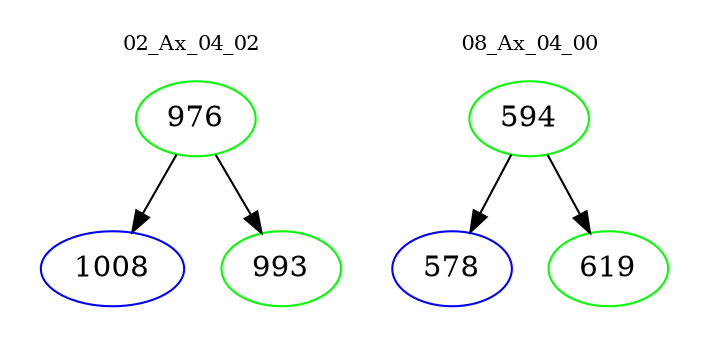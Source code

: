 digraph{
subgraph cluster_0 {
color = white
label = "02_Ax_04_02";
fontsize=10;
T0_976 [label="976", color="green"]
T0_976 -> T0_1008 [color="black"]
T0_1008 [label="1008", color="blue"]
T0_976 -> T0_993 [color="black"]
T0_993 [label="993", color="green"]
}
subgraph cluster_1 {
color = white
label = "08_Ax_04_00";
fontsize=10;
T1_594 [label="594", color="green"]
T1_594 -> T1_578 [color="black"]
T1_578 [label="578", color="blue"]
T1_594 -> T1_619 [color="black"]
T1_619 [label="619", color="green"]
}
}
